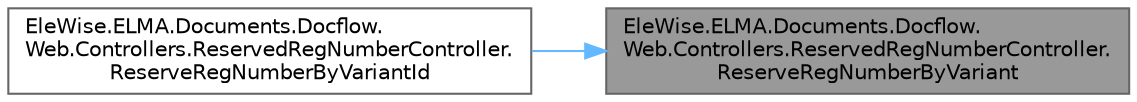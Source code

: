 digraph "EleWise.ELMA.Documents.Docflow.Web.Controllers.ReservedRegNumberController.ReserveRegNumberByVariant"
{
 // LATEX_PDF_SIZE
  bgcolor="transparent";
  edge [fontname=Helvetica,fontsize=10,labelfontname=Helvetica,labelfontsize=10];
  node [fontname=Helvetica,fontsize=10,shape=box,height=0.2,width=0.4];
  rankdir="RL";
  Node1 [id="Node000001",label="EleWise.ELMA.Documents.Docflow.\lWeb.Controllers.ReservedRegNumberController.\lReserveRegNumberByVariant",height=0.2,width=0.4,color="gray40", fillcolor="grey60", style="filled", fontcolor="black",tooltip="Резервирование номера по варианту регистрации"];
  Node1 -> Node2 [id="edge1_Node000001_Node000002",dir="back",color="steelblue1",style="solid",tooltip=" "];
  Node2 [id="Node000002",label="EleWise.ELMA.Documents.Docflow.\lWeb.Controllers.ReservedRegNumberController.\lReserveRegNumberByVariantId",height=0.2,width=0.4,color="grey40", fillcolor="white", style="filled",URL="$class_ele_wise_1_1_e_l_m_a_1_1_documents_1_1_docflow_1_1_web_1_1_controllers_1_1_reserved_reg_number_controller.html#a42cee3d203bad288dbda806a83ee0cc3",tooltip="Зарегистрировать номер по Id варианта регистрации"];
}
